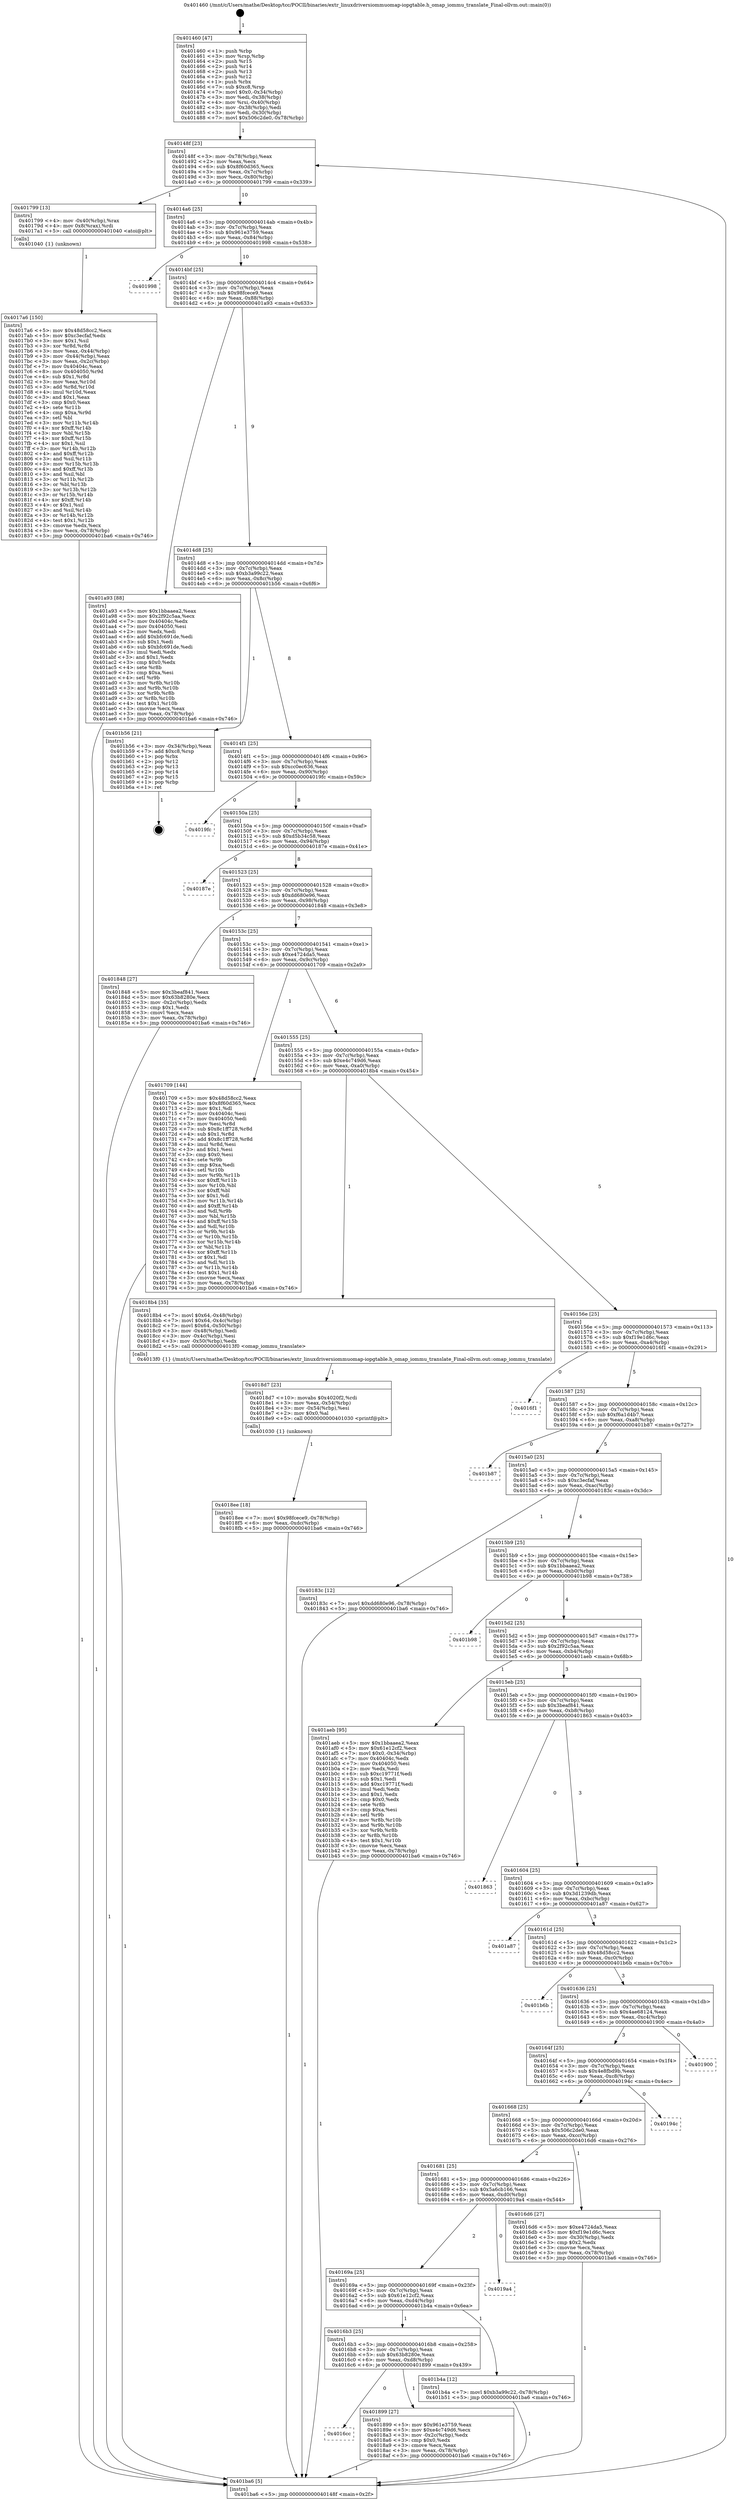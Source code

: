 digraph "0x401460" {
  label = "0x401460 (/mnt/c/Users/mathe/Desktop/tcc/POCII/binaries/extr_linuxdriversiommuomap-iopgtable.h_omap_iommu_translate_Final-ollvm.out::main(0))"
  labelloc = "t"
  node[shape=record]

  Entry [label="",width=0.3,height=0.3,shape=circle,fillcolor=black,style=filled]
  "0x40148f" [label="{
     0x40148f [23]\l
     | [instrs]\l
     &nbsp;&nbsp;0x40148f \<+3\>: mov -0x78(%rbp),%eax\l
     &nbsp;&nbsp;0x401492 \<+2\>: mov %eax,%ecx\l
     &nbsp;&nbsp;0x401494 \<+6\>: sub $0x8f60d365,%ecx\l
     &nbsp;&nbsp;0x40149a \<+3\>: mov %eax,-0x7c(%rbp)\l
     &nbsp;&nbsp;0x40149d \<+3\>: mov %ecx,-0x80(%rbp)\l
     &nbsp;&nbsp;0x4014a0 \<+6\>: je 0000000000401799 \<main+0x339\>\l
  }"]
  "0x401799" [label="{
     0x401799 [13]\l
     | [instrs]\l
     &nbsp;&nbsp;0x401799 \<+4\>: mov -0x40(%rbp),%rax\l
     &nbsp;&nbsp;0x40179d \<+4\>: mov 0x8(%rax),%rdi\l
     &nbsp;&nbsp;0x4017a1 \<+5\>: call 0000000000401040 \<atoi@plt\>\l
     | [calls]\l
     &nbsp;&nbsp;0x401040 \{1\} (unknown)\l
  }"]
  "0x4014a6" [label="{
     0x4014a6 [25]\l
     | [instrs]\l
     &nbsp;&nbsp;0x4014a6 \<+5\>: jmp 00000000004014ab \<main+0x4b\>\l
     &nbsp;&nbsp;0x4014ab \<+3\>: mov -0x7c(%rbp),%eax\l
     &nbsp;&nbsp;0x4014ae \<+5\>: sub $0x961e3759,%eax\l
     &nbsp;&nbsp;0x4014b3 \<+6\>: mov %eax,-0x84(%rbp)\l
     &nbsp;&nbsp;0x4014b9 \<+6\>: je 0000000000401998 \<main+0x538\>\l
  }"]
  Exit [label="",width=0.3,height=0.3,shape=circle,fillcolor=black,style=filled,peripheries=2]
  "0x401998" [label="{
     0x401998\l
  }", style=dashed]
  "0x4014bf" [label="{
     0x4014bf [25]\l
     | [instrs]\l
     &nbsp;&nbsp;0x4014bf \<+5\>: jmp 00000000004014c4 \<main+0x64\>\l
     &nbsp;&nbsp;0x4014c4 \<+3\>: mov -0x7c(%rbp),%eax\l
     &nbsp;&nbsp;0x4014c7 \<+5\>: sub $0x98fcece9,%eax\l
     &nbsp;&nbsp;0x4014cc \<+6\>: mov %eax,-0x88(%rbp)\l
     &nbsp;&nbsp;0x4014d2 \<+6\>: je 0000000000401a93 \<main+0x633\>\l
  }"]
  "0x4018ee" [label="{
     0x4018ee [18]\l
     | [instrs]\l
     &nbsp;&nbsp;0x4018ee \<+7\>: movl $0x98fcece9,-0x78(%rbp)\l
     &nbsp;&nbsp;0x4018f5 \<+6\>: mov %eax,-0xdc(%rbp)\l
     &nbsp;&nbsp;0x4018fb \<+5\>: jmp 0000000000401ba6 \<main+0x746\>\l
  }"]
  "0x401a93" [label="{
     0x401a93 [88]\l
     | [instrs]\l
     &nbsp;&nbsp;0x401a93 \<+5\>: mov $0x1bbaaea2,%eax\l
     &nbsp;&nbsp;0x401a98 \<+5\>: mov $0x2f92c5aa,%ecx\l
     &nbsp;&nbsp;0x401a9d \<+7\>: mov 0x40404c,%edx\l
     &nbsp;&nbsp;0x401aa4 \<+7\>: mov 0x404050,%esi\l
     &nbsp;&nbsp;0x401aab \<+2\>: mov %edx,%edi\l
     &nbsp;&nbsp;0x401aad \<+6\>: add $0xbfc691de,%edi\l
     &nbsp;&nbsp;0x401ab3 \<+3\>: sub $0x1,%edi\l
     &nbsp;&nbsp;0x401ab6 \<+6\>: sub $0xbfc691de,%edi\l
     &nbsp;&nbsp;0x401abc \<+3\>: imul %edi,%edx\l
     &nbsp;&nbsp;0x401abf \<+3\>: and $0x1,%edx\l
     &nbsp;&nbsp;0x401ac2 \<+3\>: cmp $0x0,%edx\l
     &nbsp;&nbsp;0x401ac5 \<+4\>: sete %r8b\l
     &nbsp;&nbsp;0x401ac9 \<+3\>: cmp $0xa,%esi\l
     &nbsp;&nbsp;0x401acc \<+4\>: setl %r9b\l
     &nbsp;&nbsp;0x401ad0 \<+3\>: mov %r8b,%r10b\l
     &nbsp;&nbsp;0x401ad3 \<+3\>: and %r9b,%r10b\l
     &nbsp;&nbsp;0x401ad6 \<+3\>: xor %r9b,%r8b\l
     &nbsp;&nbsp;0x401ad9 \<+3\>: or %r8b,%r10b\l
     &nbsp;&nbsp;0x401adc \<+4\>: test $0x1,%r10b\l
     &nbsp;&nbsp;0x401ae0 \<+3\>: cmovne %ecx,%eax\l
     &nbsp;&nbsp;0x401ae3 \<+3\>: mov %eax,-0x78(%rbp)\l
     &nbsp;&nbsp;0x401ae6 \<+5\>: jmp 0000000000401ba6 \<main+0x746\>\l
  }"]
  "0x4014d8" [label="{
     0x4014d8 [25]\l
     | [instrs]\l
     &nbsp;&nbsp;0x4014d8 \<+5\>: jmp 00000000004014dd \<main+0x7d\>\l
     &nbsp;&nbsp;0x4014dd \<+3\>: mov -0x7c(%rbp),%eax\l
     &nbsp;&nbsp;0x4014e0 \<+5\>: sub $0xb3a99c22,%eax\l
     &nbsp;&nbsp;0x4014e5 \<+6\>: mov %eax,-0x8c(%rbp)\l
     &nbsp;&nbsp;0x4014eb \<+6\>: je 0000000000401b56 \<main+0x6f6\>\l
  }"]
  "0x4018d7" [label="{
     0x4018d7 [23]\l
     | [instrs]\l
     &nbsp;&nbsp;0x4018d7 \<+10\>: movabs $0x4020f2,%rdi\l
     &nbsp;&nbsp;0x4018e1 \<+3\>: mov %eax,-0x54(%rbp)\l
     &nbsp;&nbsp;0x4018e4 \<+3\>: mov -0x54(%rbp),%esi\l
     &nbsp;&nbsp;0x4018e7 \<+2\>: mov $0x0,%al\l
     &nbsp;&nbsp;0x4018e9 \<+5\>: call 0000000000401030 \<printf@plt\>\l
     | [calls]\l
     &nbsp;&nbsp;0x401030 \{1\} (unknown)\l
  }"]
  "0x401b56" [label="{
     0x401b56 [21]\l
     | [instrs]\l
     &nbsp;&nbsp;0x401b56 \<+3\>: mov -0x34(%rbp),%eax\l
     &nbsp;&nbsp;0x401b59 \<+7\>: add $0xc8,%rsp\l
     &nbsp;&nbsp;0x401b60 \<+1\>: pop %rbx\l
     &nbsp;&nbsp;0x401b61 \<+2\>: pop %r12\l
     &nbsp;&nbsp;0x401b63 \<+2\>: pop %r13\l
     &nbsp;&nbsp;0x401b65 \<+2\>: pop %r14\l
     &nbsp;&nbsp;0x401b67 \<+2\>: pop %r15\l
     &nbsp;&nbsp;0x401b69 \<+1\>: pop %rbp\l
     &nbsp;&nbsp;0x401b6a \<+1\>: ret\l
  }"]
  "0x4014f1" [label="{
     0x4014f1 [25]\l
     | [instrs]\l
     &nbsp;&nbsp;0x4014f1 \<+5\>: jmp 00000000004014f6 \<main+0x96\>\l
     &nbsp;&nbsp;0x4014f6 \<+3\>: mov -0x7c(%rbp),%eax\l
     &nbsp;&nbsp;0x4014f9 \<+5\>: sub $0xcc0ec636,%eax\l
     &nbsp;&nbsp;0x4014fe \<+6\>: mov %eax,-0x90(%rbp)\l
     &nbsp;&nbsp;0x401504 \<+6\>: je 00000000004019fc \<main+0x59c\>\l
  }"]
  "0x4016cc" [label="{
     0x4016cc\l
  }", style=dashed]
  "0x4019fc" [label="{
     0x4019fc\l
  }", style=dashed]
  "0x40150a" [label="{
     0x40150a [25]\l
     | [instrs]\l
     &nbsp;&nbsp;0x40150a \<+5\>: jmp 000000000040150f \<main+0xaf\>\l
     &nbsp;&nbsp;0x40150f \<+3\>: mov -0x7c(%rbp),%eax\l
     &nbsp;&nbsp;0x401512 \<+5\>: sub $0xd5b34c58,%eax\l
     &nbsp;&nbsp;0x401517 \<+6\>: mov %eax,-0x94(%rbp)\l
     &nbsp;&nbsp;0x40151d \<+6\>: je 000000000040187e \<main+0x41e\>\l
  }"]
  "0x401899" [label="{
     0x401899 [27]\l
     | [instrs]\l
     &nbsp;&nbsp;0x401899 \<+5\>: mov $0x961e3759,%eax\l
     &nbsp;&nbsp;0x40189e \<+5\>: mov $0xe4c749d6,%ecx\l
     &nbsp;&nbsp;0x4018a3 \<+3\>: mov -0x2c(%rbp),%edx\l
     &nbsp;&nbsp;0x4018a6 \<+3\>: cmp $0x0,%edx\l
     &nbsp;&nbsp;0x4018a9 \<+3\>: cmove %ecx,%eax\l
     &nbsp;&nbsp;0x4018ac \<+3\>: mov %eax,-0x78(%rbp)\l
     &nbsp;&nbsp;0x4018af \<+5\>: jmp 0000000000401ba6 \<main+0x746\>\l
  }"]
  "0x40187e" [label="{
     0x40187e\l
  }", style=dashed]
  "0x401523" [label="{
     0x401523 [25]\l
     | [instrs]\l
     &nbsp;&nbsp;0x401523 \<+5\>: jmp 0000000000401528 \<main+0xc8\>\l
     &nbsp;&nbsp;0x401528 \<+3\>: mov -0x7c(%rbp),%eax\l
     &nbsp;&nbsp;0x40152b \<+5\>: sub $0xdd680e96,%eax\l
     &nbsp;&nbsp;0x401530 \<+6\>: mov %eax,-0x98(%rbp)\l
     &nbsp;&nbsp;0x401536 \<+6\>: je 0000000000401848 \<main+0x3e8\>\l
  }"]
  "0x4016b3" [label="{
     0x4016b3 [25]\l
     | [instrs]\l
     &nbsp;&nbsp;0x4016b3 \<+5\>: jmp 00000000004016b8 \<main+0x258\>\l
     &nbsp;&nbsp;0x4016b8 \<+3\>: mov -0x7c(%rbp),%eax\l
     &nbsp;&nbsp;0x4016bb \<+5\>: sub $0x63b8280e,%eax\l
     &nbsp;&nbsp;0x4016c0 \<+6\>: mov %eax,-0xd8(%rbp)\l
     &nbsp;&nbsp;0x4016c6 \<+6\>: je 0000000000401899 \<main+0x439\>\l
  }"]
  "0x401848" [label="{
     0x401848 [27]\l
     | [instrs]\l
     &nbsp;&nbsp;0x401848 \<+5\>: mov $0x3beaf841,%eax\l
     &nbsp;&nbsp;0x40184d \<+5\>: mov $0x63b8280e,%ecx\l
     &nbsp;&nbsp;0x401852 \<+3\>: mov -0x2c(%rbp),%edx\l
     &nbsp;&nbsp;0x401855 \<+3\>: cmp $0x1,%edx\l
     &nbsp;&nbsp;0x401858 \<+3\>: cmovl %ecx,%eax\l
     &nbsp;&nbsp;0x40185b \<+3\>: mov %eax,-0x78(%rbp)\l
     &nbsp;&nbsp;0x40185e \<+5\>: jmp 0000000000401ba6 \<main+0x746\>\l
  }"]
  "0x40153c" [label="{
     0x40153c [25]\l
     | [instrs]\l
     &nbsp;&nbsp;0x40153c \<+5\>: jmp 0000000000401541 \<main+0xe1\>\l
     &nbsp;&nbsp;0x401541 \<+3\>: mov -0x7c(%rbp),%eax\l
     &nbsp;&nbsp;0x401544 \<+5\>: sub $0xe4724da5,%eax\l
     &nbsp;&nbsp;0x401549 \<+6\>: mov %eax,-0x9c(%rbp)\l
     &nbsp;&nbsp;0x40154f \<+6\>: je 0000000000401709 \<main+0x2a9\>\l
  }"]
  "0x401b4a" [label="{
     0x401b4a [12]\l
     | [instrs]\l
     &nbsp;&nbsp;0x401b4a \<+7\>: movl $0xb3a99c22,-0x78(%rbp)\l
     &nbsp;&nbsp;0x401b51 \<+5\>: jmp 0000000000401ba6 \<main+0x746\>\l
  }"]
  "0x401709" [label="{
     0x401709 [144]\l
     | [instrs]\l
     &nbsp;&nbsp;0x401709 \<+5\>: mov $0x48d58cc2,%eax\l
     &nbsp;&nbsp;0x40170e \<+5\>: mov $0x8f60d365,%ecx\l
     &nbsp;&nbsp;0x401713 \<+2\>: mov $0x1,%dl\l
     &nbsp;&nbsp;0x401715 \<+7\>: mov 0x40404c,%esi\l
     &nbsp;&nbsp;0x40171c \<+7\>: mov 0x404050,%edi\l
     &nbsp;&nbsp;0x401723 \<+3\>: mov %esi,%r8d\l
     &nbsp;&nbsp;0x401726 \<+7\>: sub $0x8c1ff728,%r8d\l
     &nbsp;&nbsp;0x40172d \<+4\>: sub $0x1,%r8d\l
     &nbsp;&nbsp;0x401731 \<+7\>: add $0x8c1ff728,%r8d\l
     &nbsp;&nbsp;0x401738 \<+4\>: imul %r8d,%esi\l
     &nbsp;&nbsp;0x40173c \<+3\>: and $0x1,%esi\l
     &nbsp;&nbsp;0x40173f \<+3\>: cmp $0x0,%esi\l
     &nbsp;&nbsp;0x401742 \<+4\>: sete %r9b\l
     &nbsp;&nbsp;0x401746 \<+3\>: cmp $0xa,%edi\l
     &nbsp;&nbsp;0x401749 \<+4\>: setl %r10b\l
     &nbsp;&nbsp;0x40174d \<+3\>: mov %r9b,%r11b\l
     &nbsp;&nbsp;0x401750 \<+4\>: xor $0xff,%r11b\l
     &nbsp;&nbsp;0x401754 \<+3\>: mov %r10b,%bl\l
     &nbsp;&nbsp;0x401757 \<+3\>: xor $0xff,%bl\l
     &nbsp;&nbsp;0x40175a \<+3\>: xor $0x1,%dl\l
     &nbsp;&nbsp;0x40175d \<+3\>: mov %r11b,%r14b\l
     &nbsp;&nbsp;0x401760 \<+4\>: and $0xff,%r14b\l
     &nbsp;&nbsp;0x401764 \<+3\>: and %dl,%r9b\l
     &nbsp;&nbsp;0x401767 \<+3\>: mov %bl,%r15b\l
     &nbsp;&nbsp;0x40176a \<+4\>: and $0xff,%r15b\l
     &nbsp;&nbsp;0x40176e \<+3\>: and %dl,%r10b\l
     &nbsp;&nbsp;0x401771 \<+3\>: or %r9b,%r14b\l
     &nbsp;&nbsp;0x401774 \<+3\>: or %r10b,%r15b\l
     &nbsp;&nbsp;0x401777 \<+3\>: xor %r15b,%r14b\l
     &nbsp;&nbsp;0x40177a \<+3\>: or %bl,%r11b\l
     &nbsp;&nbsp;0x40177d \<+4\>: xor $0xff,%r11b\l
     &nbsp;&nbsp;0x401781 \<+3\>: or $0x1,%dl\l
     &nbsp;&nbsp;0x401784 \<+3\>: and %dl,%r11b\l
     &nbsp;&nbsp;0x401787 \<+3\>: or %r11b,%r14b\l
     &nbsp;&nbsp;0x40178a \<+4\>: test $0x1,%r14b\l
     &nbsp;&nbsp;0x40178e \<+3\>: cmovne %ecx,%eax\l
     &nbsp;&nbsp;0x401791 \<+3\>: mov %eax,-0x78(%rbp)\l
     &nbsp;&nbsp;0x401794 \<+5\>: jmp 0000000000401ba6 \<main+0x746\>\l
  }"]
  "0x401555" [label="{
     0x401555 [25]\l
     | [instrs]\l
     &nbsp;&nbsp;0x401555 \<+5\>: jmp 000000000040155a \<main+0xfa\>\l
     &nbsp;&nbsp;0x40155a \<+3\>: mov -0x7c(%rbp),%eax\l
     &nbsp;&nbsp;0x40155d \<+5\>: sub $0xe4c749d6,%eax\l
     &nbsp;&nbsp;0x401562 \<+6\>: mov %eax,-0xa0(%rbp)\l
     &nbsp;&nbsp;0x401568 \<+6\>: je 00000000004018b4 \<main+0x454\>\l
  }"]
  "0x40169a" [label="{
     0x40169a [25]\l
     | [instrs]\l
     &nbsp;&nbsp;0x40169a \<+5\>: jmp 000000000040169f \<main+0x23f\>\l
     &nbsp;&nbsp;0x40169f \<+3\>: mov -0x7c(%rbp),%eax\l
     &nbsp;&nbsp;0x4016a2 \<+5\>: sub $0x61e12cf2,%eax\l
     &nbsp;&nbsp;0x4016a7 \<+6\>: mov %eax,-0xd4(%rbp)\l
     &nbsp;&nbsp;0x4016ad \<+6\>: je 0000000000401b4a \<main+0x6ea\>\l
  }"]
  "0x4018b4" [label="{
     0x4018b4 [35]\l
     | [instrs]\l
     &nbsp;&nbsp;0x4018b4 \<+7\>: movl $0x64,-0x48(%rbp)\l
     &nbsp;&nbsp;0x4018bb \<+7\>: movl $0x64,-0x4c(%rbp)\l
     &nbsp;&nbsp;0x4018c2 \<+7\>: movl $0x64,-0x50(%rbp)\l
     &nbsp;&nbsp;0x4018c9 \<+3\>: mov -0x48(%rbp),%edi\l
     &nbsp;&nbsp;0x4018cc \<+3\>: mov -0x4c(%rbp),%esi\l
     &nbsp;&nbsp;0x4018cf \<+3\>: mov -0x50(%rbp),%edx\l
     &nbsp;&nbsp;0x4018d2 \<+5\>: call 00000000004013f0 \<omap_iommu_translate\>\l
     | [calls]\l
     &nbsp;&nbsp;0x4013f0 \{1\} (/mnt/c/Users/mathe/Desktop/tcc/POCII/binaries/extr_linuxdriversiommuomap-iopgtable.h_omap_iommu_translate_Final-ollvm.out::omap_iommu_translate)\l
  }"]
  "0x40156e" [label="{
     0x40156e [25]\l
     | [instrs]\l
     &nbsp;&nbsp;0x40156e \<+5\>: jmp 0000000000401573 \<main+0x113\>\l
     &nbsp;&nbsp;0x401573 \<+3\>: mov -0x7c(%rbp),%eax\l
     &nbsp;&nbsp;0x401576 \<+5\>: sub $0xf19e1d6c,%eax\l
     &nbsp;&nbsp;0x40157b \<+6\>: mov %eax,-0xa4(%rbp)\l
     &nbsp;&nbsp;0x401581 \<+6\>: je 00000000004016f1 \<main+0x291\>\l
  }"]
  "0x4019a4" [label="{
     0x4019a4\l
  }", style=dashed]
  "0x4016f1" [label="{
     0x4016f1\l
  }", style=dashed]
  "0x401587" [label="{
     0x401587 [25]\l
     | [instrs]\l
     &nbsp;&nbsp;0x401587 \<+5\>: jmp 000000000040158c \<main+0x12c\>\l
     &nbsp;&nbsp;0x40158c \<+3\>: mov -0x7c(%rbp),%eax\l
     &nbsp;&nbsp;0x40158f \<+5\>: sub $0xf6a1d4b7,%eax\l
     &nbsp;&nbsp;0x401594 \<+6\>: mov %eax,-0xa8(%rbp)\l
     &nbsp;&nbsp;0x40159a \<+6\>: je 0000000000401b87 \<main+0x727\>\l
  }"]
  "0x4017a6" [label="{
     0x4017a6 [150]\l
     | [instrs]\l
     &nbsp;&nbsp;0x4017a6 \<+5\>: mov $0x48d58cc2,%ecx\l
     &nbsp;&nbsp;0x4017ab \<+5\>: mov $0xc3ecfaf,%edx\l
     &nbsp;&nbsp;0x4017b0 \<+3\>: mov $0x1,%sil\l
     &nbsp;&nbsp;0x4017b3 \<+3\>: xor %r8d,%r8d\l
     &nbsp;&nbsp;0x4017b6 \<+3\>: mov %eax,-0x44(%rbp)\l
     &nbsp;&nbsp;0x4017b9 \<+3\>: mov -0x44(%rbp),%eax\l
     &nbsp;&nbsp;0x4017bc \<+3\>: mov %eax,-0x2c(%rbp)\l
     &nbsp;&nbsp;0x4017bf \<+7\>: mov 0x40404c,%eax\l
     &nbsp;&nbsp;0x4017c6 \<+8\>: mov 0x404050,%r9d\l
     &nbsp;&nbsp;0x4017ce \<+4\>: sub $0x1,%r8d\l
     &nbsp;&nbsp;0x4017d2 \<+3\>: mov %eax,%r10d\l
     &nbsp;&nbsp;0x4017d5 \<+3\>: add %r8d,%r10d\l
     &nbsp;&nbsp;0x4017d8 \<+4\>: imul %r10d,%eax\l
     &nbsp;&nbsp;0x4017dc \<+3\>: and $0x1,%eax\l
     &nbsp;&nbsp;0x4017df \<+3\>: cmp $0x0,%eax\l
     &nbsp;&nbsp;0x4017e2 \<+4\>: sete %r11b\l
     &nbsp;&nbsp;0x4017e6 \<+4\>: cmp $0xa,%r9d\l
     &nbsp;&nbsp;0x4017ea \<+3\>: setl %bl\l
     &nbsp;&nbsp;0x4017ed \<+3\>: mov %r11b,%r14b\l
     &nbsp;&nbsp;0x4017f0 \<+4\>: xor $0xff,%r14b\l
     &nbsp;&nbsp;0x4017f4 \<+3\>: mov %bl,%r15b\l
     &nbsp;&nbsp;0x4017f7 \<+4\>: xor $0xff,%r15b\l
     &nbsp;&nbsp;0x4017fb \<+4\>: xor $0x1,%sil\l
     &nbsp;&nbsp;0x4017ff \<+3\>: mov %r14b,%r12b\l
     &nbsp;&nbsp;0x401802 \<+4\>: and $0xff,%r12b\l
     &nbsp;&nbsp;0x401806 \<+3\>: and %sil,%r11b\l
     &nbsp;&nbsp;0x401809 \<+3\>: mov %r15b,%r13b\l
     &nbsp;&nbsp;0x40180c \<+4\>: and $0xff,%r13b\l
     &nbsp;&nbsp;0x401810 \<+3\>: and %sil,%bl\l
     &nbsp;&nbsp;0x401813 \<+3\>: or %r11b,%r12b\l
     &nbsp;&nbsp;0x401816 \<+3\>: or %bl,%r13b\l
     &nbsp;&nbsp;0x401819 \<+3\>: xor %r13b,%r12b\l
     &nbsp;&nbsp;0x40181c \<+3\>: or %r15b,%r14b\l
     &nbsp;&nbsp;0x40181f \<+4\>: xor $0xff,%r14b\l
     &nbsp;&nbsp;0x401823 \<+4\>: or $0x1,%sil\l
     &nbsp;&nbsp;0x401827 \<+3\>: and %sil,%r14b\l
     &nbsp;&nbsp;0x40182a \<+3\>: or %r14b,%r12b\l
     &nbsp;&nbsp;0x40182d \<+4\>: test $0x1,%r12b\l
     &nbsp;&nbsp;0x401831 \<+3\>: cmovne %edx,%ecx\l
     &nbsp;&nbsp;0x401834 \<+3\>: mov %ecx,-0x78(%rbp)\l
     &nbsp;&nbsp;0x401837 \<+5\>: jmp 0000000000401ba6 \<main+0x746\>\l
  }"]
  "0x401b87" [label="{
     0x401b87\l
  }", style=dashed]
  "0x4015a0" [label="{
     0x4015a0 [25]\l
     | [instrs]\l
     &nbsp;&nbsp;0x4015a0 \<+5\>: jmp 00000000004015a5 \<main+0x145\>\l
     &nbsp;&nbsp;0x4015a5 \<+3\>: mov -0x7c(%rbp),%eax\l
     &nbsp;&nbsp;0x4015a8 \<+5\>: sub $0xc3ecfaf,%eax\l
     &nbsp;&nbsp;0x4015ad \<+6\>: mov %eax,-0xac(%rbp)\l
     &nbsp;&nbsp;0x4015b3 \<+6\>: je 000000000040183c \<main+0x3dc\>\l
  }"]
  "0x401460" [label="{
     0x401460 [47]\l
     | [instrs]\l
     &nbsp;&nbsp;0x401460 \<+1\>: push %rbp\l
     &nbsp;&nbsp;0x401461 \<+3\>: mov %rsp,%rbp\l
     &nbsp;&nbsp;0x401464 \<+2\>: push %r15\l
     &nbsp;&nbsp;0x401466 \<+2\>: push %r14\l
     &nbsp;&nbsp;0x401468 \<+2\>: push %r13\l
     &nbsp;&nbsp;0x40146a \<+2\>: push %r12\l
     &nbsp;&nbsp;0x40146c \<+1\>: push %rbx\l
     &nbsp;&nbsp;0x40146d \<+7\>: sub $0xc8,%rsp\l
     &nbsp;&nbsp;0x401474 \<+7\>: movl $0x0,-0x34(%rbp)\l
     &nbsp;&nbsp;0x40147b \<+3\>: mov %edi,-0x38(%rbp)\l
     &nbsp;&nbsp;0x40147e \<+4\>: mov %rsi,-0x40(%rbp)\l
     &nbsp;&nbsp;0x401482 \<+3\>: mov -0x38(%rbp),%edi\l
     &nbsp;&nbsp;0x401485 \<+3\>: mov %edi,-0x30(%rbp)\l
     &nbsp;&nbsp;0x401488 \<+7\>: movl $0x506c2de0,-0x78(%rbp)\l
  }"]
  "0x40183c" [label="{
     0x40183c [12]\l
     | [instrs]\l
     &nbsp;&nbsp;0x40183c \<+7\>: movl $0xdd680e96,-0x78(%rbp)\l
     &nbsp;&nbsp;0x401843 \<+5\>: jmp 0000000000401ba6 \<main+0x746\>\l
  }"]
  "0x4015b9" [label="{
     0x4015b9 [25]\l
     | [instrs]\l
     &nbsp;&nbsp;0x4015b9 \<+5\>: jmp 00000000004015be \<main+0x15e\>\l
     &nbsp;&nbsp;0x4015be \<+3\>: mov -0x7c(%rbp),%eax\l
     &nbsp;&nbsp;0x4015c1 \<+5\>: sub $0x1bbaaea2,%eax\l
     &nbsp;&nbsp;0x4015c6 \<+6\>: mov %eax,-0xb0(%rbp)\l
     &nbsp;&nbsp;0x4015cc \<+6\>: je 0000000000401b98 \<main+0x738\>\l
  }"]
  "0x401ba6" [label="{
     0x401ba6 [5]\l
     | [instrs]\l
     &nbsp;&nbsp;0x401ba6 \<+5\>: jmp 000000000040148f \<main+0x2f\>\l
  }"]
  "0x401b98" [label="{
     0x401b98\l
  }", style=dashed]
  "0x4015d2" [label="{
     0x4015d2 [25]\l
     | [instrs]\l
     &nbsp;&nbsp;0x4015d2 \<+5\>: jmp 00000000004015d7 \<main+0x177\>\l
     &nbsp;&nbsp;0x4015d7 \<+3\>: mov -0x7c(%rbp),%eax\l
     &nbsp;&nbsp;0x4015da \<+5\>: sub $0x2f92c5aa,%eax\l
     &nbsp;&nbsp;0x4015df \<+6\>: mov %eax,-0xb4(%rbp)\l
     &nbsp;&nbsp;0x4015e5 \<+6\>: je 0000000000401aeb \<main+0x68b\>\l
  }"]
  "0x401681" [label="{
     0x401681 [25]\l
     | [instrs]\l
     &nbsp;&nbsp;0x401681 \<+5\>: jmp 0000000000401686 \<main+0x226\>\l
     &nbsp;&nbsp;0x401686 \<+3\>: mov -0x7c(%rbp),%eax\l
     &nbsp;&nbsp;0x401689 \<+5\>: sub $0x5a6cb166,%eax\l
     &nbsp;&nbsp;0x40168e \<+6\>: mov %eax,-0xd0(%rbp)\l
     &nbsp;&nbsp;0x401694 \<+6\>: je 00000000004019a4 \<main+0x544\>\l
  }"]
  "0x401aeb" [label="{
     0x401aeb [95]\l
     | [instrs]\l
     &nbsp;&nbsp;0x401aeb \<+5\>: mov $0x1bbaaea2,%eax\l
     &nbsp;&nbsp;0x401af0 \<+5\>: mov $0x61e12cf2,%ecx\l
     &nbsp;&nbsp;0x401af5 \<+7\>: movl $0x0,-0x34(%rbp)\l
     &nbsp;&nbsp;0x401afc \<+7\>: mov 0x40404c,%edx\l
     &nbsp;&nbsp;0x401b03 \<+7\>: mov 0x404050,%esi\l
     &nbsp;&nbsp;0x401b0a \<+2\>: mov %edx,%edi\l
     &nbsp;&nbsp;0x401b0c \<+6\>: sub $0xc19771f,%edi\l
     &nbsp;&nbsp;0x401b12 \<+3\>: sub $0x1,%edi\l
     &nbsp;&nbsp;0x401b15 \<+6\>: add $0xc19771f,%edi\l
     &nbsp;&nbsp;0x401b1b \<+3\>: imul %edi,%edx\l
     &nbsp;&nbsp;0x401b1e \<+3\>: and $0x1,%edx\l
     &nbsp;&nbsp;0x401b21 \<+3\>: cmp $0x0,%edx\l
     &nbsp;&nbsp;0x401b24 \<+4\>: sete %r8b\l
     &nbsp;&nbsp;0x401b28 \<+3\>: cmp $0xa,%esi\l
     &nbsp;&nbsp;0x401b2b \<+4\>: setl %r9b\l
     &nbsp;&nbsp;0x401b2f \<+3\>: mov %r8b,%r10b\l
     &nbsp;&nbsp;0x401b32 \<+3\>: and %r9b,%r10b\l
     &nbsp;&nbsp;0x401b35 \<+3\>: xor %r9b,%r8b\l
     &nbsp;&nbsp;0x401b38 \<+3\>: or %r8b,%r10b\l
     &nbsp;&nbsp;0x401b3b \<+4\>: test $0x1,%r10b\l
     &nbsp;&nbsp;0x401b3f \<+3\>: cmovne %ecx,%eax\l
     &nbsp;&nbsp;0x401b42 \<+3\>: mov %eax,-0x78(%rbp)\l
     &nbsp;&nbsp;0x401b45 \<+5\>: jmp 0000000000401ba6 \<main+0x746\>\l
  }"]
  "0x4015eb" [label="{
     0x4015eb [25]\l
     | [instrs]\l
     &nbsp;&nbsp;0x4015eb \<+5\>: jmp 00000000004015f0 \<main+0x190\>\l
     &nbsp;&nbsp;0x4015f0 \<+3\>: mov -0x7c(%rbp),%eax\l
     &nbsp;&nbsp;0x4015f3 \<+5\>: sub $0x3beaf841,%eax\l
     &nbsp;&nbsp;0x4015f8 \<+6\>: mov %eax,-0xb8(%rbp)\l
     &nbsp;&nbsp;0x4015fe \<+6\>: je 0000000000401863 \<main+0x403\>\l
  }"]
  "0x4016d6" [label="{
     0x4016d6 [27]\l
     | [instrs]\l
     &nbsp;&nbsp;0x4016d6 \<+5\>: mov $0xe4724da5,%eax\l
     &nbsp;&nbsp;0x4016db \<+5\>: mov $0xf19e1d6c,%ecx\l
     &nbsp;&nbsp;0x4016e0 \<+3\>: mov -0x30(%rbp),%edx\l
     &nbsp;&nbsp;0x4016e3 \<+3\>: cmp $0x2,%edx\l
     &nbsp;&nbsp;0x4016e6 \<+3\>: cmovne %ecx,%eax\l
     &nbsp;&nbsp;0x4016e9 \<+3\>: mov %eax,-0x78(%rbp)\l
     &nbsp;&nbsp;0x4016ec \<+5\>: jmp 0000000000401ba6 \<main+0x746\>\l
  }"]
  "0x401863" [label="{
     0x401863\l
  }", style=dashed]
  "0x401604" [label="{
     0x401604 [25]\l
     | [instrs]\l
     &nbsp;&nbsp;0x401604 \<+5\>: jmp 0000000000401609 \<main+0x1a9\>\l
     &nbsp;&nbsp;0x401609 \<+3\>: mov -0x7c(%rbp),%eax\l
     &nbsp;&nbsp;0x40160c \<+5\>: sub $0x3d1239db,%eax\l
     &nbsp;&nbsp;0x401611 \<+6\>: mov %eax,-0xbc(%rbp)\l
     &nbsp;&nbsp;0x401617 \<+6\>: je 0000000000401a87 \<main+0x627\>\l
  }"]
  "0x401668" [label="{
     0x401668 [25]\l
     | [instrs]\l
     &nbsp;&nbsp;0x401668 \<+5\>: jmp 000000000040166d \<main+0x20d\>\l
     &nbsp;&nbsp;0x40166d \<+3\>: mov -0x7c(%rbp),%eax\l
     &nbsp;&nbsp;0x401670 \<+5\>: sub $0x506c2de0,%eax\l
     &nbsp;&nbsp;0x401675 \<+6\>: mov %eax,-0xcc(%rbp)\l
     &nbsp;&nbsp;0x40167b \<+6\>: je 00000000004016d6 \<main+0x276\>\l
  }"]
  "0x401a87" [label="{
     0x401a87\l
  }", style=dashed]
  "0x40161d" [label="{
     0x40161d [25]\l
     | [instrs]\l
     &nbsp;&nbsp;0x40161d \<+5\>: jmp 0000000000401622 \<main+0x1c2\>\l
     &nbsp;&nbsp;0x401622 \<+3\>: mov -0x7c(%rbp),%eax\l
     &nbsp;&nbsp;0x401625 \<+5\>: sub $0x48d58cc2,%eax\l
     &nbsp;&nbsp;0x40162a \<+6\>: mov %eax,-0xc0(%rbp)\l
     &nbsp;&nbsp;0x401630 \<+6\>: je 0000000000401b6b \<main+0x70b\>\l
  }"]
  "0x40194c" [label="{
     0x40194c\l
  }", style=dashed]
  "0x401b6b" [label="{
     0x401b6b\l
  }", style=dashed]
  "0x401636" [label="{
     0x401636 [25]\l
     | [instrs]\l
     &nbsp;&nbsp;0x401636 \<+5\>: jmp 000000000040163b \<main+0x1db\>\l
     &nbsp;&nbsp;0x40163b \<+3\>: mov -0x7c(%rbp),%eax\l
     &nbsp;&nbsp;0x40163e \<+5\>: sub $0x4ae68124,%eax\l
     &nbsp;&nbsp;0x401643 \<+6\>: mov %eax,-0xc4(%rbp)\l
     &nbsp;&nbsp;0x401649 \<+6\>: je 0000000000401900 \<main+0x4a0\>\l
  }"]
  "0x40164f" [label="{
     0x40164f [25]\l
     | [instrs]\l
     &nbsp;&nbsp;0x40164f \<+5\>: jmp 0000000000401654 \<main+0x1f4\>\l
     &nbsp;&nbsp;0x401654 \<+3\>: mov -0x7c(%rbp),%eax\l
     &nbsp;&nbsp;0x401657 \<+5\>: sub $0x4e8fbd9b,%eax\l
     &nbsp;&nbsp;0x40165c \<+6\>: mov %eax,-0xc8(%rbp)\l
     &nbsp;&nbsp;0x401662 \<+6\>: je 000000000040194c \<main+0x4ec\>\l
  }"]
  "0x401900" [label="{
     0x401900\l
  }", style=dashed]
  Entry -> "0x401460" [label=" 1"]
  "0x40148f" -> "0x401799" [label=" 1"]
  "0x40148f" -> "0x4014a6" [label=" 10"]
  "0x401b56" -> Exit [label=" 1"]
  "0x4014a6" -> "0x401998" [label=" 0"]
  "0x4014a6" -> "0x4014bf" [label=" 10"]
  "0x401b4a" -> "0x401ba6" [label=" 1"]
  "0x4014bf" -> "0x401a93" [label=" 1"]
  "0x4014bf" -> "0x4014d8" [label=" 9"]
  "0x401aeb" -> "0x401ba6" [label=" 1"]
  "0x4014d8" -> "0x401b56" [label=" 1"]
  "0x4014d8" -> "0x4014f1" [label=" 8"]
  "0x401a93" -> "0x401ba6" [label=" 1"]
  "0x4014f1" -> "0x4019fc" [label=" 0"]
  "0x4014f1" -> "0x40150a" [label=" 8"]
  "0x4018ee" -> "0x401ba6" [label=" 1"]
  "0x40150a" -> "0x40187e" [label=" 0"]
  "0x40150a" -> "0x401523" [label=" 8"]
  "0x4018d7" -> "0x4018ee" [label=" 1"]
  "0x401523" -> "0x401848" [label=" 1"]
  "0x401523" -> "0x40153c" [label=" 7"]
  "0x401899" -> "0x401ba6" [label=" 1"]
  "0x40153c" -> "0x401709" [label=" 1"]
  "0x40153c" -> "0x401555" [label=" 6"]
  "0x4016b3" -> "0x4016cc" [label=" 0"]
  "0x401555" -> "0x4018b4" [label=" 1"]
  "0x401555" -> "0x40156e" [label=" 5"]
  "0x4018b4" -> "0x4018d7" [label=" 1"]
  "0x40156e" -> "0x4016f1" [label=" 0"]
  "0x40156e" -> "0x401587" [label=" 5"]
  "0x40169a" -> "0x4016b3" [label=" 1"]
  "0x401587" -> "0x401b87" [label=" 0"]
  "0x401587" -> "0x4015a0" [label=" 5"]
  "0x4016b3" -> "0x401899" [label=" 1"]
  "0x4015a0" -> "0x40183c" [label=" 1"]
  "0x4015a0" -> "0x4015b9" [label=" 4"]
  "0x401681" -> "0x40169a" [label=" 2"]
  "0x4015b9" -> "0x401b98" [label=" 0"]
  "0x4015b9" -> "0x4015d2" [label=" 4"]
  "0x401681" -> "0x4019a4" [label=" 0"]
  "0x4015d2" -> "0x401aeb" [label=" 1"]
  "0x4015d2" -> "0x4015eb" [label=" 3"]
  "0x40169a" -> "0x401b4a" [label=" 1"]
  "0x4015eb" -> "0x401863" [label=" 0"]
  "0x4015eb" -> "0x401604" [label=" 3"]
  "0x401848" -> "0x401ba6" [label=" 1"]
  "0x401604" -> "0x401a87" [label=" 0"]
  "0x401604" -> "0x40161d" [label=" 3"]
  "0x4017a6" -> "0x401ba6" [label=" 1"]
  "0x40161d" -> "0x401b6b" [label=" 0"]
  "0x40161d" -> "0x401636" [label=" 3"]
  "0x401799" -> "0x4017a6" [label=" 1"]
  "0x401636" -> "0x401900" [label=" 0"]
  "0x401636" -> "0x40164f" [label=" 3"]
  "0x401709" -> "0x401ba6" [label=" 1"]
  "0x40164f" -> "0x40194c" [label=" 0"]
  "0x40164f" -> "0x401668" [label=" 3"]
  "0x40183c" -> "0x401ba6" [label=" 1"]
  "0x401668" -> "0x4016d6" [label=" 1"]
  "0x401668" -> "0x401681" [label=" 2"]
  "0x4016d6" -> "0x401ba6" [label=" 1"]
  "0x401460" -> "0x40148f" [label=" 1"]
  "0x401ba6" -> "0x40148f" [label=" 10"]
}
